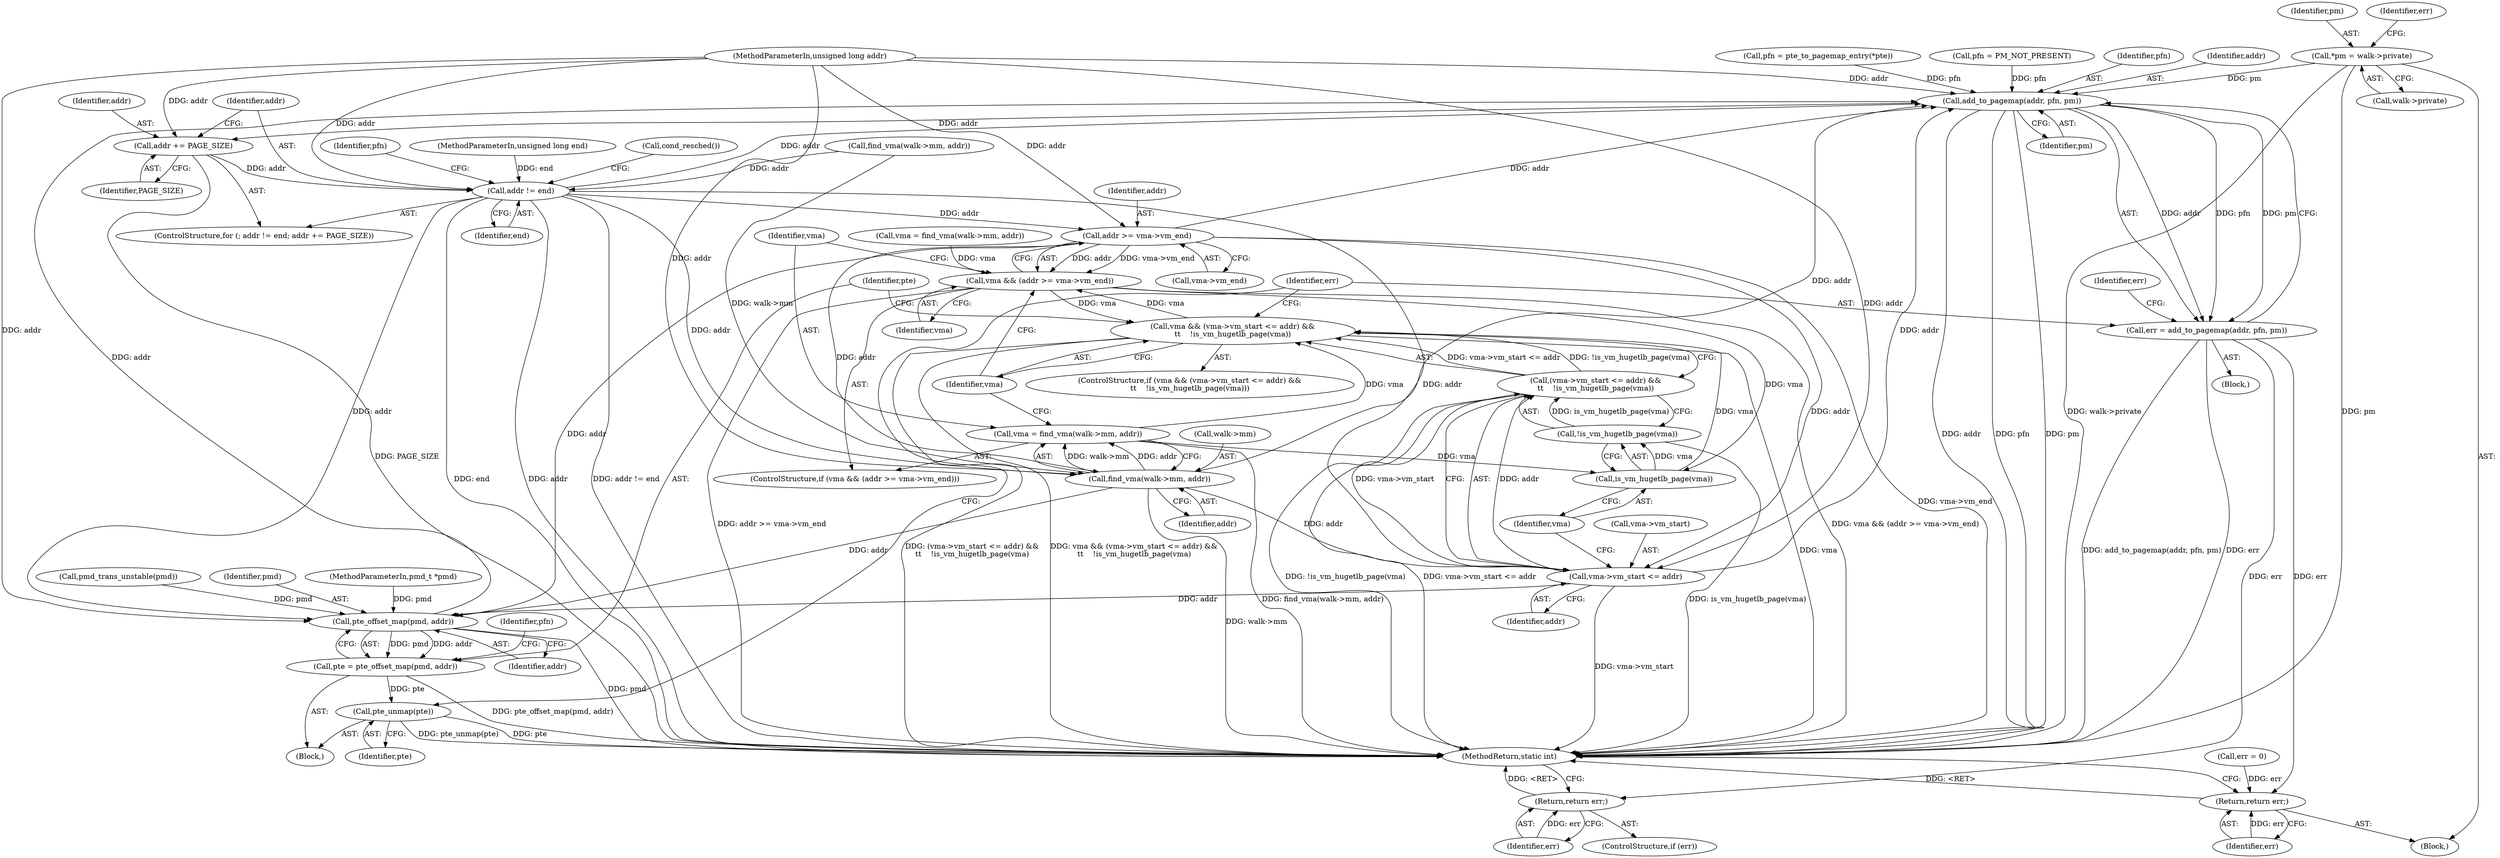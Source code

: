 digraph "0_linux_4a1d704194a441bf83c636004a479e01360ec850_2@pointer" {
"1000112" [label="(Call,*pm = walk->private)"];
"1000193" [label="(Call,add_to_pagemap(addr, pfn, pm))"];
"1000143" [label="(Call,addr += PAGE_SIZE)"];
"1000140" [label="(Call,addr != end)"];
"1000154" [label="(Call,addr >= vma->vm_end)"];
"1000152" [label="(Call,vma && (addr >= vma->vm_end))"];
"1000167" [label="(Call,vma && (vma->vm_start <= addr) &&\n\t\t    !is_vm_hugetlb_page(vma))"];
"1000176" [label="(Call,is_vm_hugetlb_page(vma))"];
"1000175" [label="(Call,!is_vm_hugetlb_page(vma))"];
"1000169" [label="(Call,(vma->vm_start <= addr) &&\n\t\t    !is_vm_hugetlb_page(vma))"];
"1000161" [label="(Call,find_vma(walk->mm, addr))"];
"1000159" [label="(Call,vma = find_vma(walk->mm, addr))"];
"1000170" [label="(Call,vma->vm_start <= addr)"];
"1000181" [label="(Call,pte_offset_map(pmd, addr))"];
"1000179" [label="(Call,pte = pte_offset_map(pmd, addr))"];
"1000189" [label="(Call,pte_unmap(pte))"];
"1000191" [label="(Call,err = add_to_pagemap(addr, pfn, pm))"];
"1000199" [label="(Return,return err;)"];
"1000202" [label="(Return,return err;)"];
"1000128" [label="(Call,pmd_trans_unstable(pmd))"];
"1000146" [label="(Block,)"];
"1000175" [label="(Call,!is_vm_hugetlb_page(vma))"];
"1000109" [label="(Block,)"];
"1000178" [label="(Block,)"];
"1000154" [label="(Call,addr >= vma->vm_end)"];
"1000112" [label="(Call,*pm = walk->private)"];
"1000181" [label="(Call,pte_offset_map(pmd, addr))"];
"1000139" [label="(ControlStructure,for (; addr != end; addr += PAGE_SIZE))"];
"1000177" [label="(Identifier,vma)"];
"1000193" [label="(Call,add_to_pagemap(addr, pfn, pm))"];
"1000114" [label="(Call,walk->private)"];
"1000171" [label="(Call,vma->vm_start)"];
"1000196" [label="(Identifier,pm)"];
"1000113" [label="(Identifier,pm)"];
"1000155" [label="(Identifier,addr)"];
"1000203" [label="(Identifier,err)"];
"1000156" [label="(Call,vma->vm_end)"];
"1000145" [label="(Identifier,PAGE_SIZE)"];
"1000201" [label="(Call,cond_resched())"];
"1000202" [label="(Return,return err;)"];
"1000149" [label="(Identifier,pfn)"];
"1000119" [label="(Call,err = 0)"];
"1000184" [label="(Call,pfn = pte_to_pagemap_entry(*pte))"];
"1000198" [label="(Identifier,err)"];
"1000141" [label="(Identifier,addr)"];
"1000182" [label="(Identifier,pmd)"];
"1000120" [label="(Identifier,err)"];
"1000200" [label="(Identifier,err)"];
"1000162" [label="(Call,walk->mm)"];
"1000191" [label="(Call,err = add_to_pagemap(addr, pfn, pm))"];
"1000190" [label="(Identifier,pte)"];
"1000148" [label="(Call,pfn = PM_NOT_PRESENT)"];
"1000160" [label="(Identifier,vma)"];
"1000166" [label="(ControlStructure,if (vma && (vma->vm_start <= addr) &&\n\t\t    !is_vm_hugetlb_page(vma)))"];
"1000144" [label="(Identifier,addr)"];
"1000176" [label="(Call,is_vm_hugetlb_page(vma))"];
"1000152" [label="(Call,vma && (addr >= vma->vm_end))"];
"1000174" [label="(Identifier,addr)"];
"1000153" [label="(Identifier,vma)"];
"1000167" [label="(Call,vma && (vma->vm_start <= addr) &&\n\t\t    !is_vm_hugetlb_page(vma))"];
"1000197" [label="(ControlStructure,if (err))"];
"1000105" [label="(MethodParameterIn,pmd_t *pmd)"];
"1000170" [label="(Call,vma->vm_start <= addr)"];
"1000189" [label="(Call,pte_unmap(pte))"];
"1000151" [label="(ControlStructure,if (vma && (addr >= vma->vm_end)))"];
"1000195" [label="(Identifier,pfn)"];
"1000142" [label="(Identifier,end)"];
"1000168" [label="(Identifier,vma)"];
"1000143" [label="(Call,addr += PAGE_SIZE)"];
"1000199" [label="(Return,return err;)"];
"1000107" [label="(MethodParameterIn,unsigned long end)"];
"1000132" [label="(Call,vma = find_vma(walk->mm, addr))"];
"1000140" [label="(Call,addr != end)"];
"1000106" [label="(MethodParameterIn,unsigned long addr)"];
"1000180" [label="(Identifier,pte)"];
"1000192" [label="(Identifier,err)"];
"1000165" [label="(Identifier,addr)"];
"1000179" [label="(Call,pte = pte_offset_map(pmd, addr))"];
"1000159" [label="(Call,vma = find_vma(walk->mm, addr))"];
"1000185" [label="(Identifier,pfn)"];
"1000183" [label="(Identifier,addr)"];
"1000204" [label="(MethodReturn,static int)"];
"1000169" [label="(Call,(vma->vm_start <= addr) &&\n\t\t    !is_vm_hugetlb_page(vma))"];
"1000134" [label="(Call,find_vma(walk->mm, addr))"];
"1000194" [label="(Identifier,addr)"];
"1000161" [label="(Call,find_vma(walk->mm, addr))"];
"1000112" -> "1000109"  [label="AST: "];
"1000112" -> "1000114"  [label="CFG: "];
"1000113" -> "1000112"  [label="AST: "];
"1000114" -> "1000112"  [label="AST: "];
"1000120" -> "1000112"  [label="CFG: "];
"1000112" -> "1000204"  [label="DDG: walk->private"];
"1000112" -> "1000204"  [label="DDG: pm"];
"1000112" -> "1000193"  [label="DDG: pm"];
"1000193" -> "1000191"  [label="AST: "];
"1000193" -> "1000196"  [label="CFG: "];
"1000194" -> "1000193"  [label="AST: "];
"1000195" -> "1000193"  [label="AST: "];
"1000196" -> "1000193"  [label="AST: "];
"1000191" -> "1000193"  [label="CFG: "];
"1000193" -> "1000204"  [label="DDG: addr"];
"1000193" -> "1000204"  [label="DDG: pfn"];
"1000193" -> "1000204"  [label="DDG: pm"];
"1000193" -> "1000143"  [label="DDG: addr"];
"1000193" -> "1000191"  [label="DDG: addr"];
"1000193" -> "1000191"  [label="DDG: pfn"];
"1000193" -> "1000191"  [label="DDG: pm"];
"1000140" -> "1000193"  [label="DDG: addr"];
"1000154" -> "1000193"  [label="DDG: addr"];
"1000181" -> "1000193"  [label="DDG: addr"];
"1000161" -> "1000193"  [label="DDG: addr"];
"1000170" -> "1000193"  [label="DDG: addr"];
"1000106" -> "1000193"  [label="DDG: addr"];
"1000184" -> "1000193"  [label="DDG: pfn"];
"1000148" -> "1000193"  [label="DDG: pfn"];
"1000143" -> "1000139"  [label="AST: "];
"1000143" -> "1000145"  [label="CFG: "];
"1000144" -> "1000143"  [label="AST: "];
"1000145" -> "1000143"  [label="AST: "];
"1000141" -> "1000143"  [label="CFG: "];
"1000143" -> "1000204"  [label="DDG: PAGE_SIZE"];
"1000143" -> "1000140"  [label="DDG: addr"];
"1000106" -> "1000143"  [label="DDG: addr"];
"1000140" -> "1000139"  [label="AST: "];
"1000140" -> "1000142"  [label="CFG: "];
"1000141" -> "1000140"  [label="AST: "];
"1000142" -> "1000140"  [label="AST: "];
"1000149" -> "1000140"  [label="CFG: "];
"1000201" -> "1000140"  [label="CFG: "];
"1000140" -> "1000204"  [label="DDG: end"];
"1000140" -> "1000204"  [label="DDG: addr"];
"1000140" -> "1000204"  [label="DDG: addr != end"];
"1000134" -> "1000140"  [label="DDG: addr"];
"1000106" -> "1000140"  [label="DDG: addr"];
"1000107" -> "1000140"  [label="DDG: end"];
"1000140" -> "1000154"  [label="DDG: addr"];
"1000140" -> "1000161"  [label="DDG: addr"];
"1000140" -> "1000170"  [label="DDG: addr"];
"1000140" -> "1000181"  [label="DDG: addr"];
"1000154" -> "1000152"  [label="AST: "];
"1000154" -> "1000156"  [label="CFG: "];
"1000155" -> "1000154"  [label="AST: "];
"1000156" -> "1000154"  [label="AST: "];
"1000152" -> "1000154"  [label="CFG: "];
"1000154" -> "1000204"  [label="DDG: vma->vm_end"];
"1000154" -> "1000152"  [label="DDG: addr"];
"1000154" -> "1000152"  [label="DDG: vma->vm_end"];
"1000106" -> "1000154"  [label="DDG: addr"];
"1000154" -> "1000161"  [label="DDG: addr"];
"1000154" -> "1000170"  [label="DDG: addr"];
"1000154" -> "1000181"  [label="DDG: addr"];
"1000152" -> "1000151"  [label="AST: "];
"1000152" -> "1000153"  [label="CFG: "];
"1000153" -> "1000152"  [label="AST: "];
"1000160" -> "1000152"  [label="CFG: "];
"1000168" -> "1000152"  [label="CFG: "];
"1000152" -> "1000204"  [label="DDG: addr >= vma->vm_end"];
"1000152" -> "1000204"  [label="DDG: vma && (addr >= vma->vm_end)"];
"1000167" -> "1000152"  [label="DDG: vma"];
"1000132" -> "1000152"  [label="DDG: vma"];
"1000152" -> "1000167"  [label="DDG: vma"];
"1000152" -> "1000176"  [label="DDG: vma"];
"1000167" -> "1000166"  [label="AST: "];
"1000167" -> "1000168"  [label="CFG: "];
"1000167" -> "1000169"  [label="CFG: "];
"1000168" -> "1000167"  [label="AST: "];
"1000169" -> "1000167"  [label="AST: "];
"1000180" -> "1000167"  [label="CFG: "];
"1000192" -> "1000167"  [label="CFG: "];
"1000167" -> "1000204"  [label="DDG: vma"];
"1000167" -> "1000204"  [label="DDG: (vma->vm_start <= addr) &&\n\t\t    !is_vm_hugetlb_page(vma)"];
"1000167" -> "1000204"  [label="DDG: vma && (vma->vm_start <= addr) &&\n\t\t    !is_vm_hugetlb_page(vma)"];
"1000159" -> "1000167"  [label="DDG: vma"];
"1000176" -> "1000167"  [label="DDG: vma"];
"1000169" -> "1000167"  [label="DDG: vma->vm_start <= addr"];
"1000169" -> "1000167"  [label="DDG: !is_vm_hugetlb_page(vma)"];
"1000176" -> "1000175"  [label="AST: "];
"1000176" -> "1000177"  [label="CFG: "];
"1000177" -> "1000176"  [label="AST: "];
"1000175" -> "1000176"  [label="CFG: "];
"1000176" -> "1000175"  [label="DDG: vma"];
"1000159" -> "1000176"  [label="DDG: vma"];
"1000175" -> "1000169"  [label="AST: "];
"1000169" -> "1000175"  [label="CFG: "];
"1000175" -> "1000204"  [label="DDG: is_vm_hugetlb_page(vma)"];
"1000175" -> "1000169"  [label="DDG: is_vm_hugetlb_page(vma)"];
"1000169" -> "1000170"  [label="CFG: "];
"1000170" -> "1000169"  [label="AST: "];
"1000169" -> "1000204"  [label="DDG: vma->vm_start <= addr"];
"1000169" -> "1000204"  [label="DDG: !is_vm_hugetlb_page(vma)"];
"1000170" -> "1000169"  [label="DDG: vma->vm_start"];
"1000170" -> "1000169"  [label="DDG: addr"];
"1000161" -> "1000159"  [label="AST: "];
"1000161" -> "1000165"  [label="CFG: "];
"1000162" -> "1000161"  [label="AST: "];
"1000165" -> "1000161"  [label="AST: "];
"1000159" -> "1000161"  [label="CFG: "];
"1000161" -> "1000204"  [label="DDG: walk->mm"];
"1000161" -> "1000159"  [label="DDG: walk->mm"];
"1000161" -> "1000159"  [label="DDG: addr"];
"1000134" -> "1000161"  [label="DDG: walk->mm"];
"1000106" -> "1000161"  [label="DDG: addr"];
"1000161" -> "1000170"  [label="DDG: addr"];
"1000161" -> "1000181"  [label="DDG: addr"];
"1000159" -> "1000151"  [label="AST: "];
"1000160" -> "1000159"  [label="AST: "];
"1000168" -> "1000159"  [label="CFG: "];
"1000159" -> "1000204"  [label="DDG: find_vma(walk->mm, addr)"];
"1000170" -> "1000174"  [label="CFG: "];
"1000171" -> "1000170"  [label="AST: "];
"1000174" -> "1000170"  [label="AST: "];
"1000177" -> "1000170"  [label="CFG: "];
"1000170" -> "1000204"  [label="DDG: vma->vm_start"];
"1000106" -> "1000170"  [label="DDG: addr"];
"1000170" -> "1000181"  [label="DDG: addr"];
"1000181" -> "1000179"  [label="AST: "];
"1000181" -> "1000183"  [label="CFG: "];
"1000182" -> "1000181"  [label="AST: "];
"1000183" -> "1000181"  [label="AST: "];
"1000179" -> "1000181"  [label="CFG: "];
"1000181" -> "1000204"  [label="DDG: pmd"];
"1000181" -> "1000179"  [label="DDG: pmd"];
"1000181" -> "1000179"  [label="DDG: addr"];
"1000128" -> "1000181"  [label="DDG: pmd"];
"1000105" -> "1000181"  [label="DDG: pmd"];
"1000106" -> "1000181"  [label="DDG: addr"];
"1000179" -> "1000178"  [label="AST: "];
"1000180" -> "1000179"  [label="AST: "];
"1000185" -> "1000179"  [label="CFG: "];
"1000179" -> "1000204"  [label="DDG: pte_offset_map(pmd, addr)"];
"1000179" -> "1000189"  [label="DDG: pte"];
"1000189" -> "1000178"  [label="AST: "];
"1000189" -> "1000190"  [label="CFG: "];
"1000190" -> "1000189"  [label="AST: "];
"1000192" -> "1000189"  [label="CFG: "];
"1000189" -> "1000204"  [label="DDG: pte"];
"1000189" -> "1000204"  [label="DDG: pte_unmap(pte)"];
"1000191" -> "1000146"  [label="AST: "];
"1000192" -> "1000191"  [label="AST: "];
"1000198" -> "1000191"  [label="CFG: "];
"1000191" -> "1000204"  [label="DDG: add_to_pagemap(addr, pfn, pm)"];
"1000191" -> "1000204"  [label="DDG: err"];
"1000191" -> "1000199"  [label="DDG: err"];
"1000191" -> "1000202"  [label="DDG: err"];
"1000199" -> "1000197"  [label="AST: "];
"1000199" -> "1000200"  [label="CFG: "];
"1000200" -> "1000199"  [label="AST: "];
"1000204" -> "1000199"  [label="CFG: "];
"1000199" -> "1000204"  [label="DDG: <RET>"];
"1000200" -> "1000199"  [label="DDG: err"];
"1000202" -> "1000109"  [label="AST: "];
"1000202" -> "1000203"  [label="CFG: "];
"1000203" -> "1000202"  [label="AST: "];
"1000204" -> "1000202"  [label="CFG: "];
"1000202" -> "1000204"  [label="DDG: <RET>"];
"1000203" -> "1000202"  [label="DDG: err"];
"1000119" -> "1000202"  [label="DDG: err"];
}
